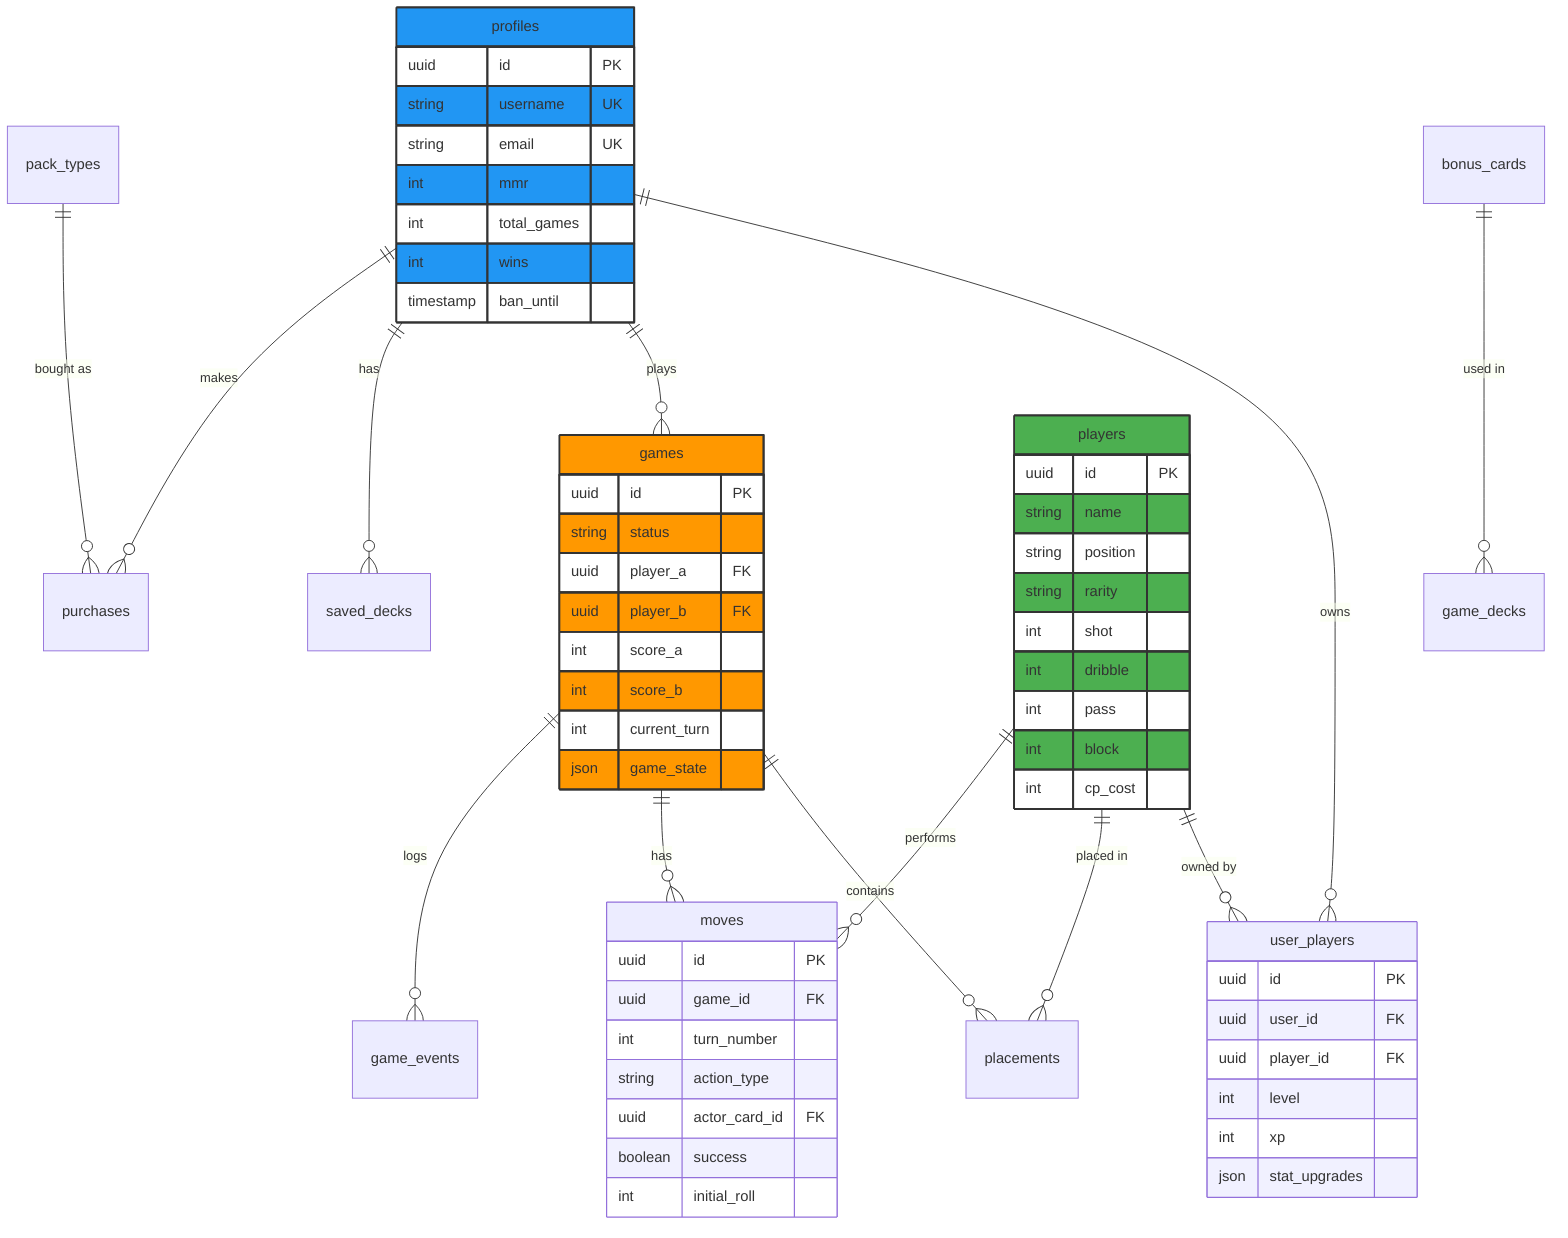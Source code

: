 erDiagram
    profiles ||--o{ user_players : owns
    profiles ||--o{ games : plays
    profiles ||--o{ saved_decks : has
    profiles ||--o{ purchases : makes

    players ||--o{ user_players : "owned by"
    players ||--o{ placements : "placed in"
    players ||--o{ moves : "performs"

    games ||--o{ placements : contains
    games ||--o{ moves : has
    games ||--o{ game_events : logs

    bonus_cards ||--o{ game_decks : "used in"
    pack_types ||--o{ purchases : "bought as"

    profiles {
        uuid id PK
        string username UK
        string email UK
        int mmr
        int total_games
        int wins
        timestamp ban_until
    }

    players {
        uuid id PK
        string name
        string position
        string rarity
        int shot
        int dribble
        int pass
        int block
        int cp_cost
    }

    games {
        uuid id PK
        string status
        uuid player_a FK
        uuid player_b FK
        int score_a
        int score_b
        int current_turn
        json game_state
    }

    user_players {
        uuid id PK
        uuid user_id FK
        uuid player_id FK
        int level
        int xp
        json stat_upgrades
    }

    moves {
        uuid id PK
        uuid game_id FK
        int turn_number
        string action_type
        uuid actor_card_id FK
        boolean success
        int initial_roll
    }

    style profiles fill:#2196F3,stroke:#333,stroke-width:2px
    style games fill:#FF9800,stroke:#333,stroke-width:2px
    style players fill:#4CAF50,stroke:#333,stroke-width:2px